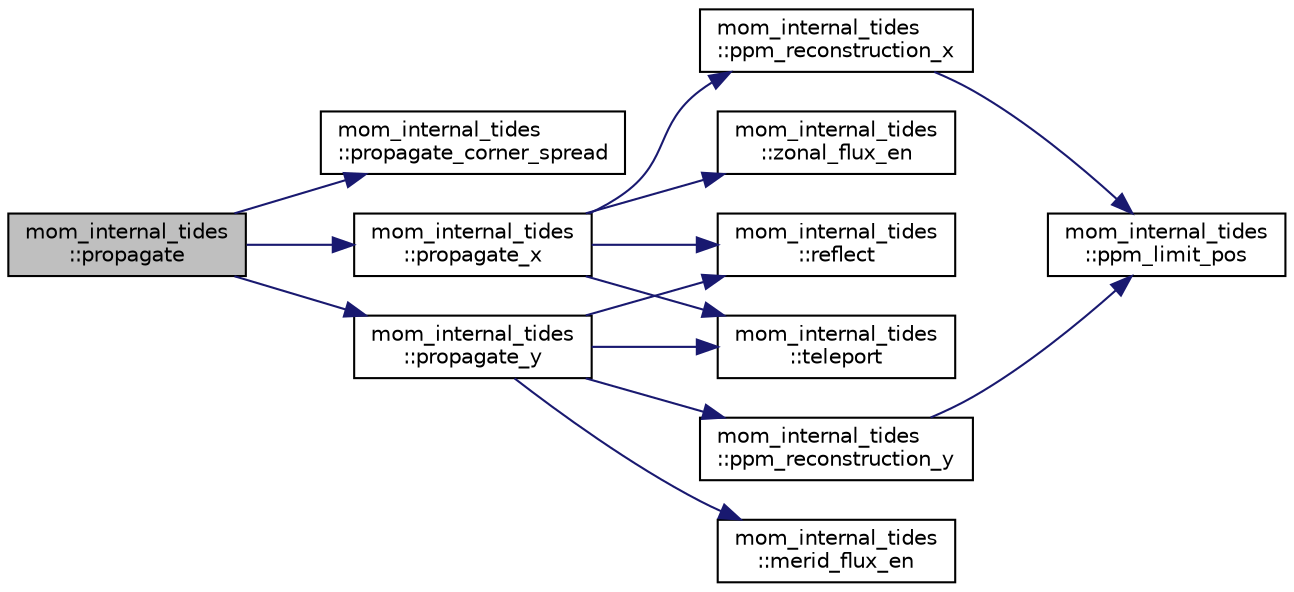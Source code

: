 digraph "mom_internal_tides::propagate"
{
 // INTERACTIVE_SVG=YES
  edge [fontname="Helvetica",fontsize="10",labelfontname="Helvetica",labelfontsize="10"];
  node [fontname="Helvetica",fontsize="10",shape=record];
  rankdir="LR";
  Node42 [label="mom_internal_tides\l::propagate",height=0.2,width=0.4,color="black", fillcolor="grey75", style="filled", fontcolor="black"];
  Node42 -> Node43 [color="midnightblue",fontsize="10",style="solid",fontname="Helvetica"];
  Node43 [label="mom_internal_tides\l::propagate_corner_spread",height=0.2,width=0.4,color="black", fillcolor="white", style="filled",URL="$namespacemom__internal__tides.html#a66c9354cfdcde3d06a2ebe8775572d23",tooltip="This subroutine does first-order corner advection. It was written with the hopes of smoothing out the..."];
  Node42 -> Node44 [color="midnightblue",fontsize="10",style="solid",fontname="Helvetica"];
  Node44 [label="mom_internal_tides\l::propagate_x",height=0.2,width=0.4,color="black", fillcolor="white", style="filled",URL="$namespacemom__internal__tides.html#a487e6cad7cea4c5095f198c236628d6d"];
  Node44 -> Node45 [color="midnightblue",fontsize="10",style="solid",fontname="Helvetica"];
  Node45 [label="mom_internal_tides\l::ppm_reconstruction_x",height=0.2,width=0.4,color="black", fillcolor="white", style="filled",URL="$namespacemom__internal__tides.html#afa863318cc960c0be08672731ce6f225",tooltip="This subroutine calculates left/right edge values for PPM reconstruction. "];
  Node45 -> Node46 [color="midnightblue",fontsize="10",style="solid",fontname="Helvetica"];
  Node46 [label="mom_internal_tides\l::ppm_limit_pos",height=0.2,width=0.4,color="black", fillcolor="white", style="filled",URL="$namespacemom__internal__tides.html#a16dd5b071e0fc87eb04c32f602c08aa5",tooltip="This subroutine limits the left/right edge values of the PPM reconstruction to give a reconstruction ..."];
  Node44 -> Node47 [color="midnightblue",fontsize="10",style="solid",fontname="Helvetica"];
  Node47 [label="mom_internal_tides\l::zonal_flux_en",height=0.2,width=0.4,color="black", fillcolor="white", style="filled",URL="$namespacemom__internal__tides.html#a11b6fedbef7fd03428f8dfc404252792",tooltip="This subroutines evaluates the zonal mass or volume fluxes in a layer. "];
  Node44 -> Node48 [color="midnightblue",fontsize="10",style="solid",fontname="Helvetica"];
  Node48 [label="mom_internal_tides\l::reflect",height=0.2,width=0.4,color="black", fillcolor="white", style="filled",URL="$namespacemom__internal__tides.html#a6c622bfe3863b8fcea98c78104477491",tooltip="This subroutine does reflection of the internal waves at a single frequency. "];
  Node44 -> Node49 [color="midnightblue",fontsize="10",style="solid",fontname="Helvetica"];
  Node49 [label="mom_internal_tides\l::teleport",height=0.2,width=0.4,color="black", fillcolor="white", style="filled",URL="$namespacemom__internal__tides.html#a0a20d26531e245a26385d1c056b6a5b6",tooltip="This subroutine moves energy across lines of partial reflection to prevent reflection of energy that ..."];
  Node42 -> Node50 [color="midnightblue",fontsize="10",style="solid",fontname="Helvetica"];
  Node50 [label="mom_internal_tides\l::propagate_y",height=0.2,width=0.4,color="black", fillcolor="white", style="filled",URL="$namespacemom__internal__tides.html#a5f63667c6d87b8ae6d51076ea2942aca"];
  Node50 -> Node51 [color="midnightblue",fontsize="10",style="solid",fontname="Helvetica"];
  Node51 [label="mom_internal_tides\l::ppm_reconstruction_y",height=0.2,width=0.4,color="black", fillcolor="white", style="filled",URL="$namespacemom__internal__tides.html#a6c3dc6d74dfd6e5b13d5f710899be278",tooltip="This subroutine calculates left/right edge valus for PPM reconstruction. "];
  Node51 -> Node46 [color="midnightblue",fontsize="10",style="solid",fontname="Helvetica"];
  Node50 -> Node52 [color="midnightblue",fontsize="10",style="solid",fontname="Helvetica"];
  Node52 [label="mom_internal_tides\l::merid_flux_en",height=0.2,width=0.4,color="black", fillcolor="white", style="filled",URL="$namespacemom__internal__tides.html#a08d375b914ce03bed1b317c9b7371f77",tooltip="This subroutines evaluates the meridional mass or volume fluxes in a layer. "];
  Node50 -> Node48 [color="midnightblue",fontsize="10",style="solid",fontname="Helvetica"];
  Node50 -> Node49 [color="midnightblue",fontsize="10",style="solid",fontname="Helvetica"];
}
